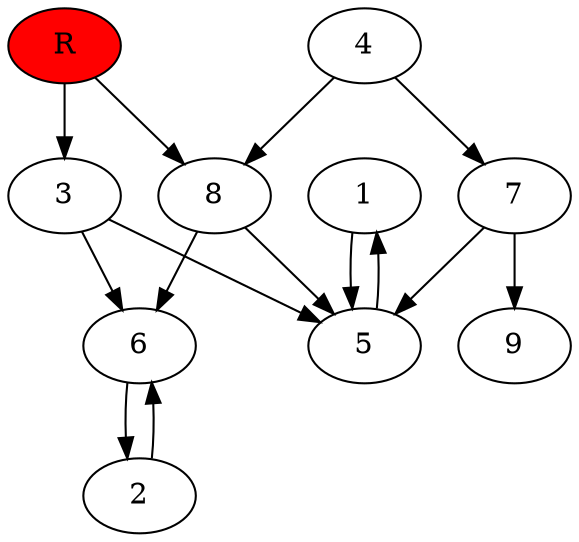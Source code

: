 digraph prb10766 {
	1
	2
	3
	4
	5
	6
	7
	8
	R [fillcolor="#ff0000" style=filled]
	1 -> 5
	2 -> 6
	3 -> 5
	3 -> 6
	4 -> 7
	4 -> 8
	5 -> 1
	6 -> 2
	7 -> 5
	7 -> 9
	8 -> 5
	8 -> 6
	R -> 3
	R -> 8
}
